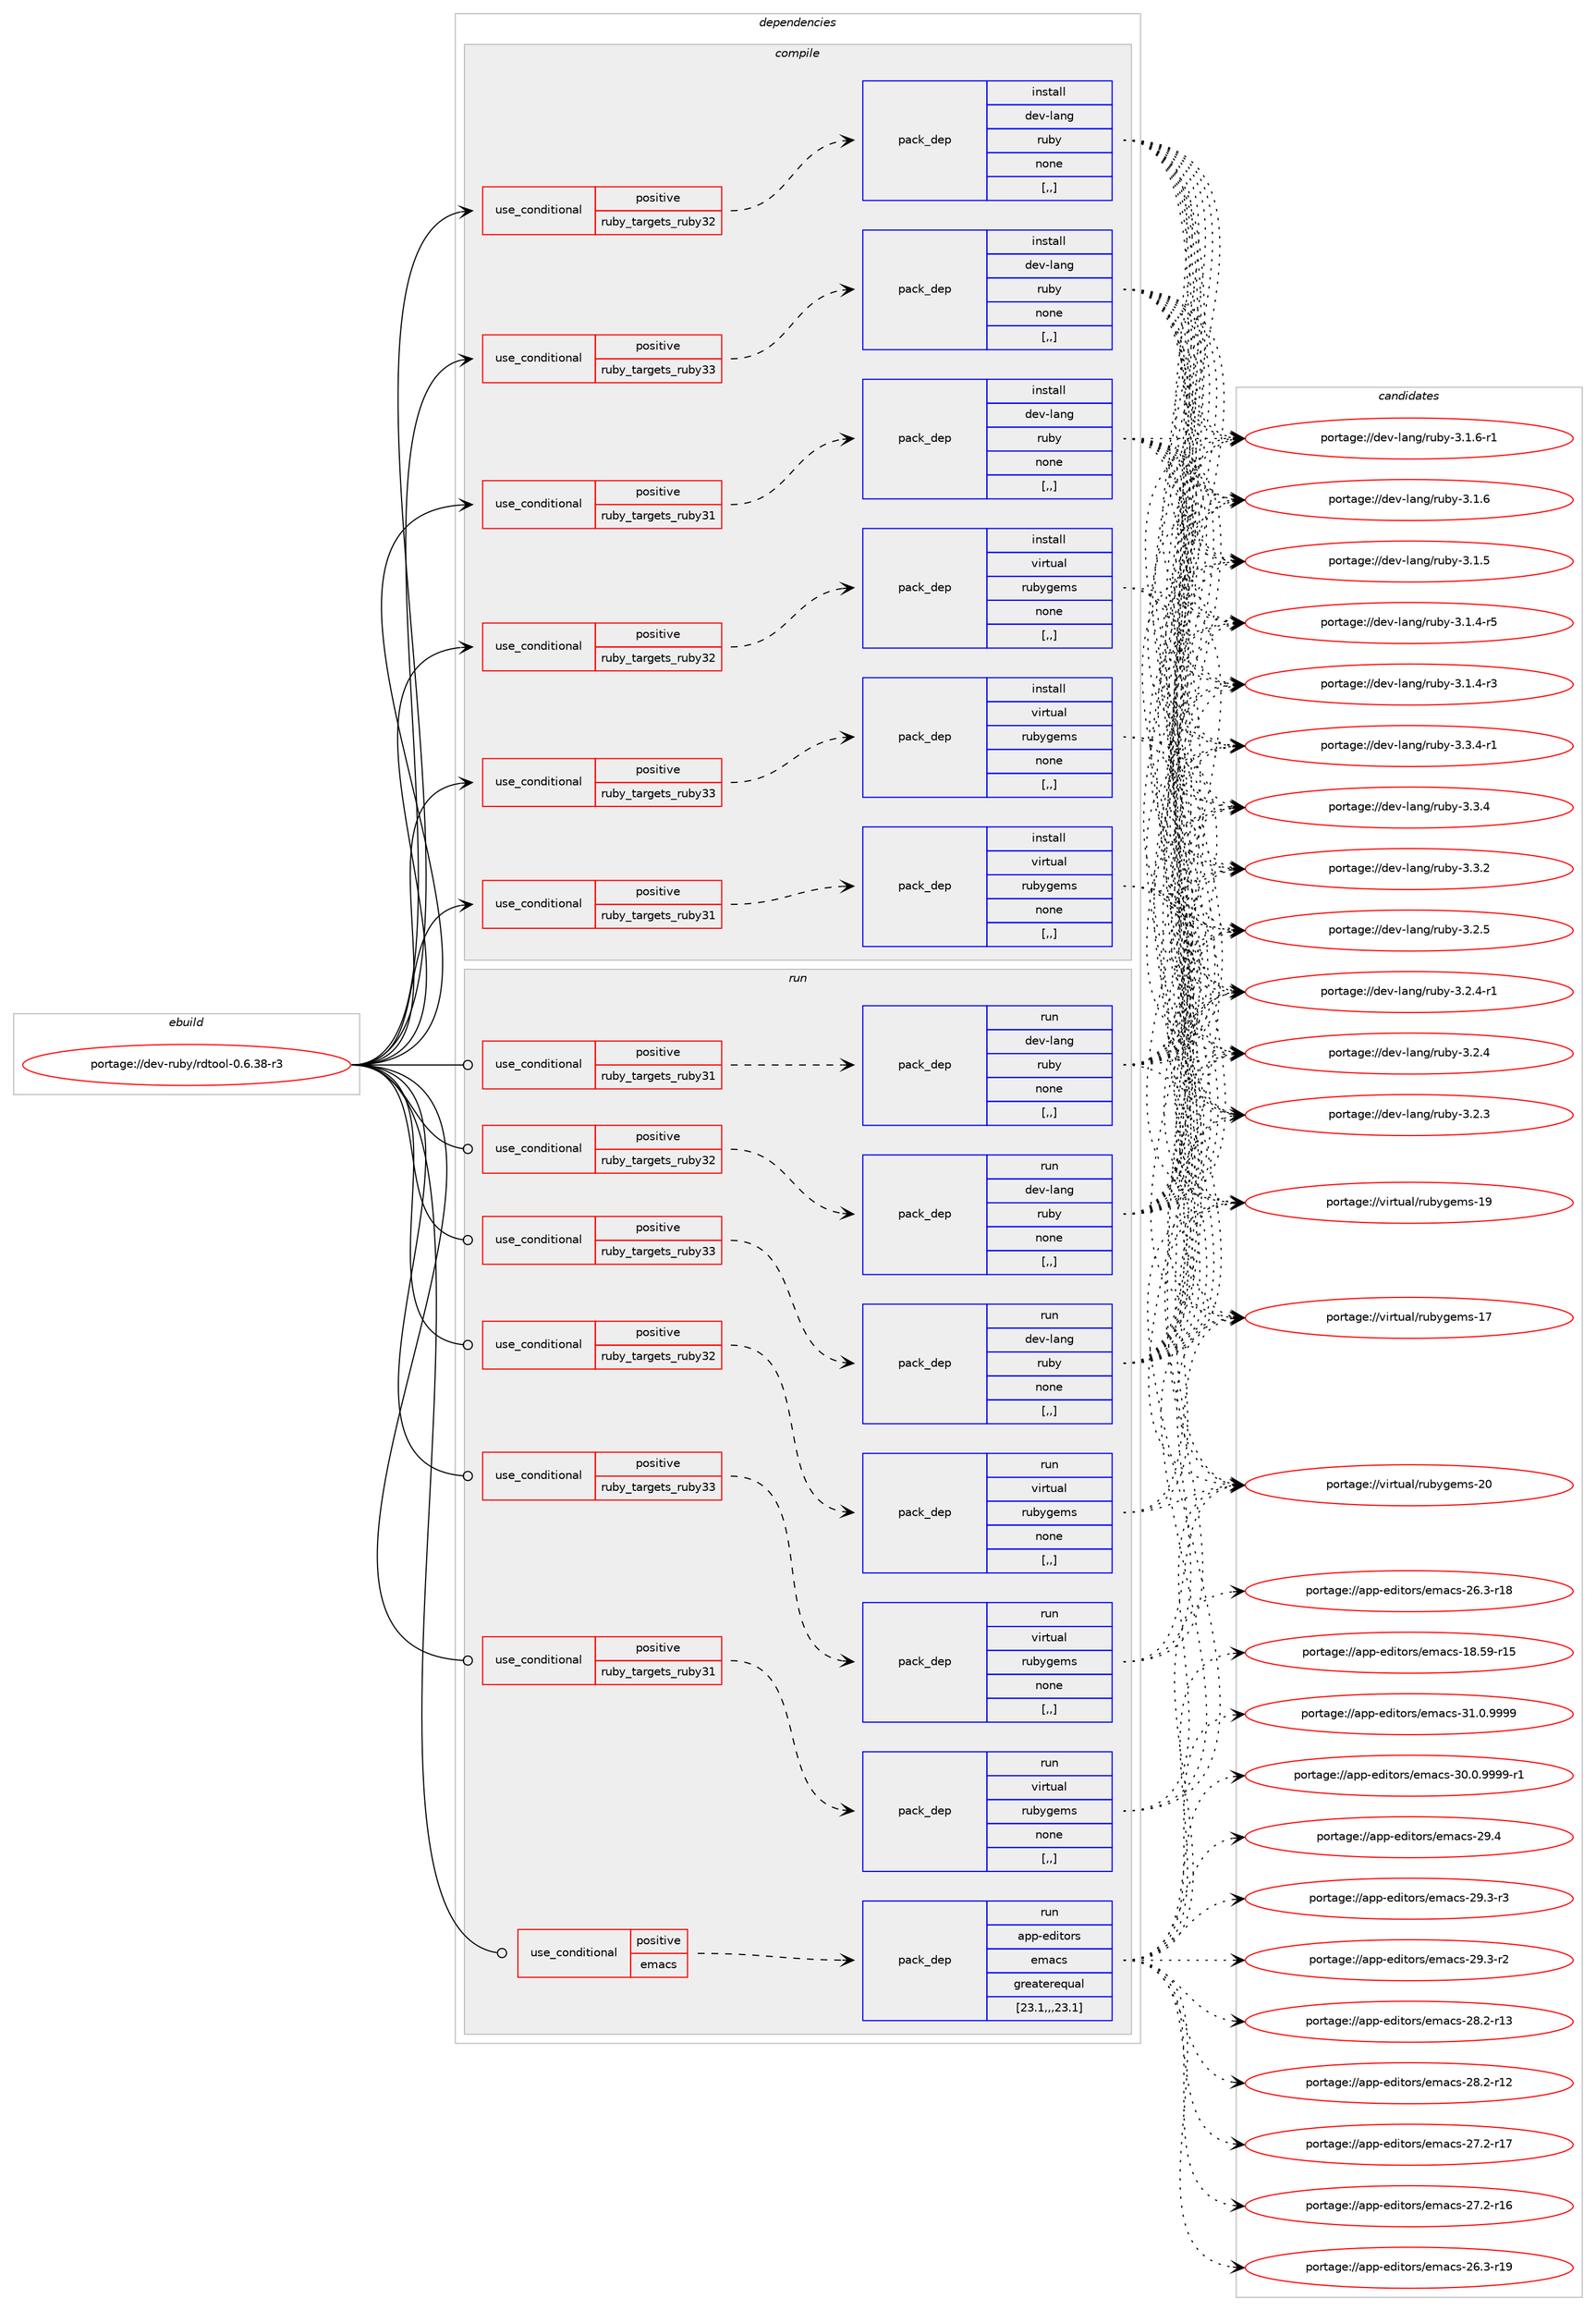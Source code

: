 digraph prolog {

# *************
# Graph options
# *************

newrank=true;
concentrate=true;
compound=true;
graph [rankdir=LR,fontname=Helvetica,fontsize=10,ranksep=1.5];#, ranksep=2.5, nodesep=0.2];
edge  [arrowhead=vee];
node  [fontname=Helvetica,fontsize=10];

# **********
# The ebuild
# **********

subgraph cluster_leftcol {
color=gray;
label=<<i>ebuild</i>>;
id [label="portage://dev-ruby/rdtool-0.6.38-r3", color=red, width=4, href="../dev-ruby/rdtool-0.6.38-r3.svg"];
}

# ****************
# The dependencies
# ****************

subgraph cluster_midcol {
color=gray;
label=<<i>dependencies</i>>;
subgraph cluster_compile {
fillcolor="#eeeeee";
style=filled;
label=<<i>compile</i>>;
subgraph cond54026 {
dependency197651 [label=<<TABLE BORDER="0" CELLBORDER="1" CELLSPACING="0" CELLPADDING="4"><TR><TD ROWSPAN="3" CELLPADDING="10">use_conditional</TD></TR><TR><TD>positive</TD></TR><TR><TD>ruby_targets_ruby31</TD></TR></TABLE>>, shape=none, color=red];
subgraph pack142268 {
dependency197652 [label=<<TABLE BORDER="0" CELLBORDER="1" CELLSPACING="0" CELLPADDING="4" WIDTH="220"><TR><TD ROWSPAN="6" CELLPADDING="30">pack_dep</TD></TR><TR><TD WIDTH="110">install</TD></TR><TR><TD>dev-lang</TD></TR><TR><TD>ruby</TD></TR><TR><TD>none</TD></TR><TR><TD>[,,]</TD></TR></TABLE>>, shape=none, color=blue];
}
dependency197651:e -> dependency197652:w [weight=20,style="dashed",arrowhead="vee"];
}
id:e -> dependency197651:w [weight=20,style="solid",arrowhead="vee"];
subgraph cond54027 {
dependency197653 [label=<<TABLE BORDER="0" CELLBORDER="1" CELLSPACING="0" CELLPADDING="4"><TR><TD ROWSPAN="3" CELLPADDING="10">use_conditional</TD></TR><TR><TD>positive</TD></TR><TR><TD>ruby_targets_ruby31</TD></TR></TABLE>>, shape=none, color=red];
subgraph pack142269 {
dependency197654 [label=<<TABLE BORDER="0" CELLBORDER="1" CELLSPACING="0" CELLPADDING="4" WIDTH="220"><TR><TD ROWSPAN="6" CELLPADDING="30">pack_dep</TD></TR><TR><TD WIDTH="110">install</TD></TR><TR><TD>virtual</TD></TR><TR><TD>rubygems</TD></TR><TR><TD>none</TD></TR><TR><TD>[,,]</TD></TR></TABLE>>, shape=none, color=blue];
}
dependency197653:e -> dependency197654:w [weight=20,style="dashed",arrowhead="vee"];
}
id:e -> dependency197653:w [weight=20,style="solid",arrowhead="vee"];
subgraph cond54028 {
dependency197655 [label=<<TABLE BORDER="0" CELLBORDER="1" CELLSPACING="0" CELLPADDING="4"><TR><TD ROWSPAN="3" CELLPADDING="10">use_conditional</TD></TR><TR><TD>positive</TD></TR><TR><TD>ruby_targets_ruby32</TD></TR></TABLE>>, shape=none, color=red];
subgraph pack142270 {
dependency197656 [label=<<TABLE BORDER="0" CELLBORDER="1" CELLSPACING="0" CELLPADDING="4" WIDTH="220"><TR><TD ROWSPAN="6" CELLPADDING="30">pack_dep</TD></TR><TR><TD WIDTH="110">install</TD></TR><TR><TD>dev-lang</TD></TR><TR><TD>ruby</TD></TR><TR><TD>none</TD></TR><TR><TD>[,,]</TD></TR></TABLE>>, shape=none, color=blue];
}
dependency197655:e -> dependency197656:w [weight=20,style="dashed",arrowhead="vee"];
}
id:e -> dependency197655:w [weight=20,style="solid",arrowhead="vee"];
subgraph cond54029 {
dependency197657 [label=<<TABLE BORDER="0" CELLBORDER="1" CELLSPACING="0" CELLPADDING="4"><TR><TD ROWSPAN="3" CELLPADDING="10">use_conditional</TD></TR><TR><TD>positive</TD></TR><TR><TD>ruby_targets_ruby32</TD></TR></TABLE>>, shape=none, color=red];
subgraph pack142271 {
dependency197658 [label=<<TABLE BORDER="0" CELLBORDER="1" CELLSPACING="0" CELLPADDING="4" WIDTH="220"><TR><TD ROWSPAN="6" CELLPADDING="30">pack_dep</TD></TR><TR><TD WIDTH="110">install</TD></TR><TR><TD>virtual</TD></TR><TR><TD>rubygems</TD></TR><TR><TD>none</TD></TR><TR><TD>[,,]</TD></TR></TABLE>>, shape=none, color=blue];
}
dependency197657:e -> dependency197658:w [weight=20,style="dashed",arrowhead="vee"];
}
id:e -> dependency197657:w [weight=20,style="solid",arrowhead="vee"];
subgraph cond54030 {
dependency197659 [label=<<TABLE BORDER="0" CELLBORDER="1" CELLSPACING="0" CELLPADDING="4"><TR><TD ROWSPAN="3" CELLPADDING="10">use_conditional</TD></TR><TR><TD>positive</TD></TR><TR><TD>ruby_targets_ruby33</TD></TR></TABLE>>, shape=none, color=red];
subgraph pack142272 {
dependency197660 [label=<<TABLE BORDER="0" CELLBORDER="1" CELLSPACING="0" CELLPADDING="4" WIDTH="220"><TR><TD ROWSPAN="6" CELLPADDING="30">pack_dep</TD></TR><TR><TD WIDTH="110">install</TD></TR><TR><TD>dev-lang</TD></TR><TR><TD>ruby</TD></TR><TR><TD>none</TD></TR><TR><TD>[,,]</TD></TR></TABLE>>, shape=none, color=blue];
}
dependency197659:e -> dependency197660:w [weight=20,style="dashed",arrowhead="vee"];
}
id:e -> dependency197659:w [weight=20,style="solid",arrowhead="vee"];
subgraph cond54031 {
dependency197661 [label=<<TABLE BORDER="0" CELLBORDER="1" CELLSPACING="0" CELLPADDING="4"><TR><TD ROWSPAN="3" CELLPADDING="10">use_conditional</TD></TR><TR><TD>positive</TD></TR><TR><TD>ruby_targets_ruby33</TD></TR></TABLE>>, shape=none, color=red];
subgraph pack142273 {
dependency197662 [label=<<TABLE BORDER="0" CELLBORDER="1" CELLSPACING="0" CELLPADDING="4" WIDTH="220"><TR><TD ROWSPAN="6" CELLPADDING="30">pack_dep</TD></TR><TR><TD WIDTH="110">install</TD></TR><TR><TD>virtual</TD></TR><TR><TD>rubygems</TD></TR><TR><TD>none</TD></TR><TR><TD>[,,]</TD></TR></TABLE>>, shape=none, color=blue];
}
dependency197661:e -> dependency197662:w [weight=20,style="dashed",arrowhead="vee"];
}
id:e -> dependency197661:w [weight=20,style="solid",arrowhead="vee"];
}
subgraph cluster_compileandrun {
fillcolor="#eeeeee";
style=filled;
label=<<i>compile and run</i>>;
}
subgraph cluster_run {
fillcolor="#eeeeee";
style=filled;
label=<<i>run</i>>;
subgraph cond54032 {
dependency197663 [label=<<TABLE BORDER="0" CELLBORDER="1" CELLSPACING="0" CELLPADDING="4"><TR><TD ROWSPAN="3" CELLPADDING="10">use_conditional</TD></TR><TR><TD>positive</TD></TR><TR><TD>emacs</TD></TR></TABLE>>, shape=none, color=red];
subgraph pack142274 {
dependency197664 [label=<<TABLE BORDER="0" CELLBORDER="1" CELLSPACING="0" CELLPADDING="4" WIDTH="220"><TR><TD ROWSPAN="6" CELLPADDING="30">pack_dep</TD></TR><TR><TD WIDTH="110">run</TD></TR><TR><TD>app-editors</TD></TR><TR><TD>emacs</TD></TR><TR><TD>greaterequal</TD></TR><TR><TD>[23.1,,,23.1]</TD></TR></TABLE>>, shape=none, color=blue];
}
dependency197663:e -> dependency197664:w [weight=20,style="dashed",arrowhead="vee"];
}
id:e -> dependency197663:w [weight=20,style="solid",arrowhead="odot"];
subgraph cond54033 {
dependency197665 [label=<<TABLE BORDER="0" CELLBORDER="1" CELLSPACING="0" CELLPADDING="4"><TR><TD ROWSPAN="3" CELLPADDING="10">use_conditional</TD></TR><TR><TD>positive</TD></TR><TR><TD>ruby_targets_ruby31</TD></TR></TABLE>>, shape=none, color=red];
subgraph pack142275 {
dependency197666 [label=<<TABLE BORDER="0" CELLBORDER="1" CELLSPACING="0" CELLPADDING="4" WIDTH="220"><TR><TD ROWSPAN="6" CELLPADDING="30">pack_dep</TD></TR><TR><TD WIDTH="110">run</TD></TR><TR><TD>dev-lang</TD></TR><TR><TD>ruby</TD></TR><TR><TD>none</TD></TR><TR><TD>[,,]</TD></TR></TABLE>>, shape=none, color=blue];
}
dependency197665:e -> dependency197666:w [weight=20,style="dashed",arrowhead="vee"];
}
id:e -> dependency197665:w [weight=20,style="solid",arrowhead="odot"];
subgraph cond54034 {
dependency197667 [label=<<TABLE BORDER="0" CELLBORDER="1" CELLSPACING="0" CELLPADDING="4"><TR><TD ROWSPAN="3" CELLPADDING="10">use_conditional</TD></TR><TR><TD>positive</TD></TR><TR><TD>ruby_targets_ruby31</TD></TR></TABLE>>, shape=none, color=red];
subgraph pack142276 {
dependency197668 [label=<<TABLE BORDER="0" CELLBORDER="1" CELLSPACING="0" CELLPADDING="4" WIDTH="220"><TR><TD ROWSPAN="6" CELLPADDING="30">pack_dep</TD></TR><TR><TD WIDTH="110">run</TD></TR><TR><TD>virtual</TD></TR><TR><TD>rubygems</TD></TR><TR><TD>none</TD></TR><TR><TD>[,,]</TD></TR></TABLE>>, shape=none, color=blue];
}
dependency197667:e -> dependency197668:w [weight=20,style="dashed",arrowhead="vee"];
}
id:e -> dependency197667:w [weight=20,style="solid",arrowhead="odot"];
subgraph cond54035 {
dependency197669 [label=<<TABLE BORDER="0" CELLBORDER="1" CELLSPACING="0" CELLPADDING="4"><TR><TD ROWSPAN="3" CELLPADDING="10">use_conditional</TD></TR><TR><TD>positive</TD></TR><TR><TD>ruby_targets_ruby32</TD></TR></TABLE>>, shape=none, color=red];
subgraph pack142277 {
dependency197670 [label=<<TABLE BORDER="0" CELLBORDER="1" CELLSPACING="0" CELLPADDING="4" WIDTH="220"><TR><TD ROWSPAN="6" CELLPADDING="30">pack_dep</TD></TR><TR><TD WIDTH="110">run</TD></TR><TR><TD>dev-lang</TD></TR><TR><TD>ruby</TD></TR><TR><TD>none</TD></TR><TR><TD>[,,]</TD></TR></TABLE>>, shape=none, color=blue];
}
dependency197669:e -> dependency197670:w [weight=20,style="dashed",arrowhead="vee"];
}
id:e -> dependency197669:w [weight=20,style="solid",arrowhead="odot"];
subgraph cond54036 {
dependency197671 [label=<<TABLE BORDER="0" CELLBORDER="1" CELLSPACING="0" CELLPADDING="4"><TR><TD ROWSPAN="3" CELLPADDING="10">use_conditional</TD></TR><TR><TD>positive</TD></TR><TR><TD>ruby_targets_ruby32</TD></TR></TABLE>>, shape=none, color=red];
subgraph pack142278 {
dependency197672 [label=<<TABLE BORDER="0" CELLBORDER="1" CELLSPACING="0" CELLPADDING="4" WIDTH="220"><TR><TD ROWSPAN="6" CELLPADDING="30">pack_dep</TD></TR><TR><TD WIDTH="110">run</TD></TR><TR><TD>virtual</TD></TR><TR><TD>rubygems</TD></TR><TR><TD>none</TD></TR><TR><TD>[,,]</TD></TR></TABLE>>, shape=none, color=blue];
}
dependency197671:e -> dependency197672:w [weight=20,style="dashed",arrowhead="vee"];
}
id:e -> dependency197671:w [weight=20,style="solid",arrowhead="odot"];
subgraph cond54037 {
dependency197673 [label=<<TABLE BORDER="0" CELLBORDER="1" CELLSPACING="0" CELLPADDING="4"><TR><TD ROWSPAN="3" CELLPADDING="10">use_conditional</TD></TR><TR><TD>positive</TD></TR><TR><TD>ruby_targets_ruby33</TD></TR></TABLE>>, shape=none, color=red];
subgraph pack142279 {
dependency197674 [label=<<TABLE BORDER="0" CELLBORDER="1" CELLSPACING="0" CELLPADDING="4" WIDTH="220"><TR><TD ROWSPAN="6" CELLPADDING="30">pack_dep</TD></TR><TR><TD WIDTH="110">run</TD></TR><TR><TD>dev-lang</TD></TR><TR><TD>ruby</TD></TR><TR><TD>none</TD></TR><TR><TD>[,,]</TD></TR></TABLE>>, shape=none, color=blue];
}
dependency197673:e -> dependency197674:w [weight=20,style="dashed",arrowhead="vee"];
}
id:e -> dependency197673:w [weight=20,style="solid",arrowhead="odot"];
subgraph cond54038 {
dependency197675 [label=<<TABLE BORDER="0" CELLBORDER="1" CELLSPACING="0" CELLPADDING="4"><TR><TD ROWSPAN="3" CELLPADDING="10">use_conditional</TD></TR><TR><TD>positive</TD></TR><TR><TD>ruby_targets_ruby33</TD></TR></TABLE>>, shape=none, color=red];
subgraph pack142280 {
dependency197676 [label=<<TABLE BORDER="0" CELLBORDER="1" CELLSPACING="0" CELLPADDING="4" WIDTH="220"><TR><TD ROWSPAN="6" CELLPADDING="30">pack_dep</TD></TR><TR><TD WIDTH="110">run</TD></TR><TR><TD>virtual</TD></TR><TR><TD>rubygems</TD></TR><TR><TD>none</TD></TR><TR><TD>[,,]</TD></TR></TABLE>>, shape=none, color=blue];
}
dependency197675:e -> dependency197676:w [weight=20,style="dashed",arrowhead="vee"];
}
id:e -> dependency197675:w [weight=20,style="solid",arrowhead="odot"];
}
}

# **************
# The candidates
# **************

subgraph cluster_choices {
rank=same;
color=gray;
label=<<i>candidates</i>>;

subgraph choice142268 {
color=black;
nodesep=1;
choice100101118451089711010347114117981214551465146524511449 [label="portage://dev-lang/ruby-3.3.4-r1", color=red, width=4,href="../dev-lang/ruby-3.3.4-r1.svg"];
choice10010111845108971101034711411798121455146514652 [label="portage://dev-lang/ruby-3.3.4", color=red, width=4,href="../dev-lang/ruby-3.3.4.svg"];
choice10010111845108971101034711411798121455146514650 [label="portage://dev-lang/ruby-3.3.2", color=red, width=4,href="../dev-lang/ruby-3.3.2.svg"];
choice10010111845108971101034711411798121455146504653 [label="portage://dev-lang/ruby-3.2.5", color=red, width=4,href="../dev-lang/ruby-3.2.5.svg"];
choice100101118451089711010347114117981214551465046524511449 [label="portage://dev-lang/ruby-3.2.4-r1", color=red, width=4,href="../dev-lang/ruby-3.2.4-r1.svg"];
choice10010111845108971101034711411798121455146504652 [label="portage://dev-lang/ruby-3.2.4", color=red, width=4,href="../dev-lang/ruby-3.2.4.svg"];
choice10010111845108971101034711411798121455146504651 [label="portage://dev-lang/ruby-3.2.3", color=red, width=4,href="../dev-lang/ruby-3.2.3.svg"];
choice100101118451089711010347114117981214551464946544511449 [label="portage://dev-lang/ruby-3.1.6-r1", color=red, width=4,href="../dev-lang/ruby-3.1.6-r1.svg"];
choice10010111845108971101034711411798121455146494654 [label="portage://dev-lang/ruby-3.1.6", color=red, width=4,href="../dev-lang/ruby-3.1.6.svg"];
choice10010111845108971101034711411798121455146494653 [label="portage://dev-lang/ruby-3.1.5", color=red, width=4,href="../dev-lang/ruby-3.1.5.svg"];
choice100101118451089711010347114117981214551464946524511453 [label="portage://dev-lang/ruby-3.1.4-r5", color=red, width=4,href="../dev-lang/ruby-3.1.4-r5.svg"];
choice100101118451089711010347114117981214551464946524511451 [label="portage://dev-lang/ruby-3.1.4-r3", color=red, width=4,href="../dev-lang/ruby-3.1.4-r3.svg"];
dependency197652:e -> choice100101118451089711010347114117981214551465146524511449:w [style=dotted,weight="100"];
dependency197652:e -> choice10010111845108971101034711411798121455146514652:w [style=dotted,weight="100"];
dependency197652:e -> choice10010111845108971101034711411798121455146514650:w [style=dotted,weight="100"];
dependency197652:e -> choice10010111845108971101034711411798121455146504653:w [style=dotted,weight="100"];
dependency197652:e -> choice100101118451089711010347114117981214551465046524511449:w [style=dotted,weight="100"];
dependency197652:e -> choice10010111845108971101034711411798121455146504652:w [style=dotted,weight="100"];
dependency197652:e -> choice10010111845108971101034711411798121455146504651:w [style=dotted,weight="100"];
dependency197652:e -> choice100101118451089711010347114117981214551464946544511449:w [style=dotted,weight="100"];
dependency197652:e -> choice10010111845108971101034711411798121455146494654:w [style=dotted,weight="100"];
dependency197652:e -> choice10010111845108971101034711411798121455146494653:w [style=dotted,weight="100"];
dependency197652:e -> choice100101118451089711010347114117981214551464946524511453:w [style=dotted,weight="100"];
dependency197652:e -> choice100101118451089711010347114117981214551464946524511451:w [style=dotted,weight="100"];
}
subgraph choice142269 {
color=black;
nodesep=1;
choice118105114116117971084711411798121103101109115455048 [label="portage://virtual/rubygems-20", color=red, width=4,href="../virtual/rubygems-20.svg"];
choice118105114116117971084711411798121103101109115454957 [label="portage://virtual/rubygems-19", color=red, width=4,href="../virtual/rubygems-19.svg"];
choice118105114116117971084711411798121103101109115454955 [label="portage://virtual/rubygems-17", color=red, width=4,href="../virtual/rubygems-17.svg"];
dependency197654:e -> choice118105114116117971084711411798121103101109115455048:w [style=dotted,weight="100"];
dependency197654:e -> choice118105114116117971084711411798121103101109115454957:w [style=dotted,weight="100"];
dependency197654:e -> choice118105114116117971084711411798121103101109115454955:w [style=dotted,weight="100"];
}
subgraph choice142270 {
color=black;
nodesep=1;
choice100101118451089711010347114117981214551465146524511449 [label="portage://dev-lang/ruby-3.3.4-r1", color=red, width=4,href="../dev-lang/ruby-3.3.4-r1.svg"];
choice10010111845108971101034711411798121455146514652 [label="portage://dev-lang/ruby-3.3.4", color=red, width=4,href="../dev-lang/ruby-3.3.4.svg"];
choice10010111845108971101034711411798121455146514650 [label="portage://dev-lang/ruby-3.3.2", color=red, width=4,href="../dev-lang/ruby-3.3.2.svg"];
choice10010111845108971101034711411798121455146504653 [label="portage://dev-lang/ruby-3.2.5", color=red, width=4,href="../dev-lang/ruby-3.2.5.svg"];
choice100101118451089711010347114117981214551465046524511449 [label="portage://dev-lang/ruby-3.2.4-r1", color=red, width=4,href="../dev-lang/ruby-3.2.4-r1.svg"];
choice10010111845108971101034711411798121455146504652 [label="portage://dev-lang/ruby-3.2.4", color=red, width=4,href="../dev-lang/ruby-3.2.4.svg"];
choice10010111845108971101034711411798121455146504651 [label="portage://dev-lang/ruby-3.2.3", color=red, width=4,href="../dev-lang/ruby-3.2.3.svg"];
choice100101118451089711010347114117981214551464946544511449 [label="portage://dev-lang/ruby-3.1.6-r1", color=red, width=4,href="../dev-lang/ruby-3.1.6-r1.svg"];
choice10010111845108971101034711411798121455146494654 [label="portage://dev-lang/ruby-3.1.6", color=red, width=4,href="../dev-lang/ruby-3.1.6.svg"];
choice10010111845108971101034711411798121455146494653 [label="portage://dev-lang/ruby-3.1.5", color=red, width=4,href="../dev-lang/ruby-3.1.5.svg"];
choice100101118451089711010347114117981214551464946524511453 [label="portage://dev-lang/ruby-3.1.4-r5", color=red, width=4,href="../dev-lang/ruby-3.1.4-r5.svg"];
choice100101118451089711010347114117981214551464946524511451 [label="portage://dev-lang/ruby-3.1.4-r3", color=red, width=4,href="../dev-lang/ruby-3.1.4-r3.svg"];
dependency197656:e -> choice100101118451089711010347114117981214551465146524511449:w [style=dotted,weight="100"];
dependency197656:e -> choice10010111845108971101034711411798121455146514652:w [style=dotted,weight="100"];
dependency197656:e -> choice10010111845108971101034711411798121455146514650:w [style=dotted,weight="100"];
dependency197656:e -> choice10010111845108971101034711411798121455146504653:w [style=dotted,weight="100"];
dependency197656:e -> choice100101118451089711010347114117981214551465046524511449:w [style=dotted,weight="100"];
dependency197656:e -> choice10010111845108971101034711411798121455146504652:w [style=dotted,weight="100"];
dependency197656:e -> choice10010111845108971101034711411798121455146504651:w [style=dotted,weight="100"];
dependency197656:e -> choice100101118451089711010347114117981214551464946544511449:w [style=dotted,weight="100"];
dependency197656:e -> choice10010111845108971101034711411798121455146494654:w [style=dotted,weight="100"];
dependency197656:e -> choice10010111845108971101034711411798121455146494653:w [style=dotted,weight="100"];
dependency197656:e -> choice100101118451089711010347114117981214551464946524511453:w [style=dotted,weight="100"];
dependency197656:e -> choice100101118451089711010347114117981214551464946524511451:w [style=dotted,weight="100"];
}
subgraph choice142271 {
color=black;
nodesep=1;
choice118105114116117971084711411798121103101109115455048 [label="portage://virtual/rubygems-20", color=red, width=4,href="../virtual/rubygems-20.svg"];
choice118105114116117971084711411798121103101109115454957 [label="portage://virtual/rubygems-19", color=red, width=4,href="../virtual/rubygems-19.svg"];
choice118105114116117971084711411798121103101109115454955 [label="portage://virtual/rubygems-17", color=red, width=4,href="../virtual/rubygems-17.svg"];
dependency197658:e -> choice118105114116117971084711411798121103101109115455048:w [style=dotted,weight="100"];
dependency197658:e -> choice118105114116117971084711411798121103101109115454957:w [style=dotted,weight="100"];
dependency197658:e -> choice118105114116117971084711411798121103101109115454955:w [style=dotted,weight="100"];
}
subgraph choice142272 {
color=black;
nodesep=1;
choice100101118451089711010347114117981214551465146524511449 [label="portage://dev-lang/ruby-3.3.4-r1", color=red, width=4,href="../dev-lang/ruby-3.3.4-r1.svg"];
choice10010111845108971101034711411798121455146514652 [label="portage://dev-lang/ruby-3.3.4", color=red, width=4,href="../dev-lang/ruby-3.3.4.svg"];
choice10010111845108971101034711411798121455146514650 [label="portage://dev-lang/ruby-3.3.2", color=red, width=4,href="../dev-lang/ruby-3.3.2.svg"];
choice10010111845108971101034711411798121455146504653 [label="portage://dev-lang/ruby-3.2.5", color=red, width=4,href="../dev-lang/ruby-3.2.5.svg"];
choice100101118451089711010347114117981214551465046524511449 [label="portage://dev-lang/ruby-3.2.4-r1", color=red, width=4,href="../dev-lang/ruby-3.2.4-r1.svg"];
choice10010111845108971101034711411798121455146504652 [label="portage://dev-lang/ruby-3.2.4", color=red, width=4,href="../dev-lang/ruby-3.2.4.svg"];
choice10010111845108971101034711411798121455146504651 [label="portage://dev-lang/ruby-3.2.3", color=red, width=4,href="../dev-lang/ruby-3.2.3.svg"];
choice100101118451089711010347114117981214551464946544511449 [label="portage://dev-lang/ruby-3.1.6-r1", color=red, width=4,href="../dev-lang/ruby-3.1.6-r1.svg"];
choice10010111845108971101034711411798121455146494654 [label="portage://dev-lang/ruby-3.1.6", color=red, width=4,href="../dev-lang/ruby-3.1.6.svg"];
choice10010111845108971101034711411798121455146494653 [label="portage://dev-lang/ruby-3.1.5", color=red, width=4,href="../dev-lang/ruby-3.1.5.svg"];
choice100101118451089711010347114117981214551464946524511453 [label="portage://dev-lang/ruby-3.1.4-r5", color=red, width=4,href="../dev-lang/ruby-3.1.4-r5.svg"];
choice100101118451089711010347114117981214551464946524511451 [label="portage://dev-lang/ruby-3.1.4-r3", color=red, width=4,href="../dev-lang/ruby-3.1.4-r3.svg"];
dependency197660:e -> choice100101118451089711010347114117981214551465146524511449:w [style=dotted,weight="100"];
dependency197660:e -> choice10010111845108971101034711411798121455146514652:w [style=dotted,weight="100"];
dependency197660:e -> choice10010111845108971101034711411798121455146514650:w [style=dotted,weight="100"];
dependency197660:e -> choice10010111845108971101034711411798121455146504653:w [style=dotted,weight="100"];
dependency197660:e -> choice100101118451089711010347114117981214551465046524511449:w [style=dotted,weight="100"];
dependency197660:e -> choice10010111845108971101034711411798121455146504652:w [style=dotted,weight="100"];
dependency197660:e -> choice10010111845108971101034711411798121455146504651:w [style=dotted,weight="100"];
dependency197660:e -> choice100101118451089711010347114117981214551464946544511449:w [style=dotted,weight="100"];
dependency197660:e -> choice10010111845108971101034711411798121455146494654:w [style=dotted,weight="100"];
dependency197660:e -> choice10010111845108971101034711411798121455146494653:w [style=dotted,weight="100"];
dependency197660:e -> choice100101118451089711010347114117981214551464946524511453:w [style=dotted,weight="100"];
dependency197660:e -> choice100101118451089711010347114117981214551464946524511451:w [style=dotted,weight="100"];
}
subgraph choice142273 {
color=black;
nodesep=1;
choice118105114116117971084711411798121103101109115455048 [label="portage://virtual/rubygems-20", color=red, width=4,href="../virtual/rubygems-20.svg"];
choice118105114116117971084711411798121103101109115454957 [label="portage://virtual/rubygems-19", color=red, width=4,href="../virtual/rubygems-19.svg"];
choice118105114116117971084711411798121103101109115454955 [label="portage://virtual/rubygems-17", color=red, width=4,href="../virtual/rubygems-17.svg"];
dependency197662:e -> choice118105114116117971084711411798121103101109115455048:w [style=dotted,weight="100"];
dependency197662:e -> choice118105114116117971084711411798121103101109115454957:w [style=dotted,weight="100"];
dependency197662:e -> choice118105114116117971084711411798121103101109115454955:w [style=dotted,weight="100"];
}
subgraph choice142274 {
color=black;
nodesep=1;
choice971121124510110010511611111411547101109979911545514946484657575757 [label="portage://app-editors/emacs-31.0.9999", color=red, width=4,href="../app-editors/emacs-31.0.9999.svg"];
choice9711211245101100105116111114115471011099799115455148464846575757574511449 [label="portage://app-editors/emacs-30.0.9999-r1", color=red, width=4,href="../app-editors/emacs-30.0.9999-r1.svg"];
choice97112112451011001051161111141154710110997991154550574652 [label="portage://app-editors/emacs-29.4", color=red, width=4,href="../app-editors/emacs-29.4.svg"];
choice971121124510110010511611111411547101109979911545505746514511451 [label="portage://app-editors/emacs-29.3-r3", color=red, width=4,href="../app-editors/emacs-29.3-r3.svg"];
choice971121124510110010511611111411547101109979911545505746514511450 [label="portage://app-editors/emacs-29.3-r2", color=red, width=4,href="../app-editors/emacs-29.3-r2.svg"];
choice97112112451011001051161111141154710110997991154550564650451144951 [label="portage://app-editors/emacs-28.2-r13", color=red, width=4,href="../app-editors/emacs-28.2-r13.svg"];
choice97112112451011001051161111141154710110997991154550564650451144950 [label="portage://app-editors/emacs-28.2-r12", color=red, width=4,href="../app-editors/emacs-28.2-r12.svg"];
choice97112112451011001051161111141154710110997991154550554650451144955 [label="portage://app-editors/emacs-27.2-r17", color=red, width=4,href="../app-editors/emacs-27.2-r17.svg"];
choice97112112451011001051161111141154710110997991154550554650451144954 [label="portage://app-editors/emacs-27.2-r16", color=red, width=4,href="../app-editors/emacs-27.2-r16.svg"];
choice97112112451011001051161111141154710110997991154550544651451144957 [label="portage://app-editors/emacs-26.3-r19", color=red, width=4,href="../app-editors/emacs-26.3-r19.svg"];
choice97112112451011001051161111141154710110997991154550544651451144956 [label="portage://app-editors/emacs-26.3-r18", color=red, width=4,href="../app-editors/emacs-26.3-r18.svg"];
choice9711211245101100105116111114115471011099799115454956465357451144953 [label="portage://app-editors/emacs-18.59-r15", color=red, width=4,href="../app-editors/emacs-18.59-r15.svg"];
dependency197664:e -> choice971121124510110010511611111411547101109979911545514946484657575757:w [style=dotted,weight="100"];
dependency197664:e -> choice9711211245101100105116111114115471011099799115455148464846575757574511449:w [style=dotted,weight="100"];
dependency197664:e -> choice97112112451011001051161111141154710110997991154550574652:w [style=dotted,weight="100"];
dependency197664:e -> choice971121124510110010511611111411547101109979911545505746514511451:w [style=dotted,weight="100"];
dependency197664:e -> choice971121124510110010511611111411547101109979911545505746514511450:w [style=dotted,weight="100"];
dependency197664:e -> choice97112112451011001051161111141154710110997991154550564650451144951:w [style=dotted,weight="100"];
dependency197664:e -> choice97112112451011001051161111141154710110997991154550564650451144950:w [style=dotted,weight="100"];
dependency197664:e -> choice97112112451011001051161111141154710110997991154550554650451144955:w [style=dotted,weight="100"];
dependency197664:e -> choice97112112451011001051161111141154710110997991154550554650451144954:w [style=dotted,weight="100"];
dependency197664:e -> choice97112112451011001051161111141154710110997991154550544651451144957:w [style=dotted,weight="100"];
dependency197664:e -> choice97112112451011001051161111141154710110997991154550544651451144956:w [style=dotted,weight="100"];
dependency197664:e -> choice9711211245101100105116111114115471011099799115454956465357451144953:w [style=dotted,weight="100"];
}
subgraph choice142275 {
color=black;
nodesep=1;
choice100101118451089711010347114117981214551465146524511449 [label="portage://dev-lang/ruby-3.3.4-r1", color=red, width=4,href="../dev-lang/ruby-3.3.4-r1.svg"];
choice10010111845108971101034711411798121455146514652 [label="portage://dev-lang/ruby-3.3.4", color=red, width=4,href="../dev-lang/ruby-3.3.4.svg"];
choice10010111845108971101034711411798121455146514650 [label="portage://dev-lang/ruby-3.3.2", color=red, width=4,href="../dev-lang/ruby-3.3.2.svg"];
choice10010111845108971101034711411798121455146504653 [label="portage://dev-lang/ruby-3.2.5", color=red, width=4,href="../dev-lang/ruby-3.2.5.svg"];
choice100101118451089711010347114117981214551465046524511449 [label="portage://dev-lang/ruby-3.2.4-r1", color=red, width=4,href="../dev-lang/ruby-3.2.4-r1.svg"];
choice10010111845108971101034711411798121455146504652 [label="portage://dev-lang/ruby-3.2.4", color=red, width=4,href="../dev-lang/ruby-3.2.4.svg"];
choice10010111845108971101034711411798121455146504651 [label="portage://dev-lang/ruby-3.2.3", color=red, width=4,href="../dev-lang/ruby-3.2.3.svg"];
choice100101118451089711010347114117981214551464946544511449 [label="portage://dev-lang/ruby-3.1.6-r1", color=red, width=4,href="../dev-lang/ruby-3.1.6-r1.svg"];
choice10010111845108971101034711411798121455146494654 [label="portage://dev-lang/ruby-3.1.6", color=red, width=4,href="../dev-lang/ruby-3.1.6.svg"];
choice10010111845108971101034711411798121455146494653 [label="portage://dev-lang/ruby-3.1.5", color=red, width=4,href="../dev-lang/ruby-3.1.5.svg"];
choice100101118451089711010347114117981214551464946524511453 [label="portage://dev-lang/ruby-3.1.4-r5", color=red, width=4,href="../dev-lang/ruby-3.1.4-r5.svg"];
choice100101118451089711010347114117981214551464946524511451 [label="portage://dev-lang/ruby-3.1.4-r3", color=red, width=4,href="../dev-lang/ruby-3.1.4-r3.svg"];
dependency197666:e -> choice100101118451089711010347114117981214551465146524511449:w [style=dotted,weight="100"];
dependency197666:e -> choice10010111845108971101034711411798121455146514652:w [style=dotted,weight="100"];
dependency197666:e -> choice10010111845108971101034711411798121455146514650:w [style=dotted,weight="100"];
dependency197666:e -> choice10010111845108971101034711411798121455146504653:w [style=dotted,weight="100"];
dependency197666:e -> choice100101118451089711010347114117981214551465046524511449:w [style=dotted,weight="100"];
dependency197666:e -> choice10010111845108971101034711411798121455146504652:w [style=dotted,weight="100"];
dependency197666:e -> choice10010111845108971101034711411798121455146504651:w [style=dotted,weight="100"];
dependency197666:e -> choice100101118451089711010347114117981214551464946544511449:w [style=dotted,weight="100"];
dependency197666:e -> choice10010111845108971101034711411798121455146494654:w [style=dotted,weight="100"];
dependency197666:e -> choice10010111845108971101034711411798121455146494653:w [style=dotted,weight="100"];
dependency197666:e -> choice100101118451089711010347114117981214551464946524511453:w [style=dotted,weight="100"];
dependency197666:e -> choice100101118451089711010347114117981214551464946524511451:w [style=dotted,weight="100"];
}
subgraph choice142276 {
color=black;
nodesep=1;
choice118105114116117971084711411798121103101109115455048 [label="portage://virtual/rubygems-20", color=red, width=4,href="../virtual/rubygems-20.svg"];
choice118105114116117971084711411798121103101109115454957 [label="portage://virtual/rubygems-19", color=red, width=4,href="../virtual/rubygems-19.svg"];
choice118105114116117971084711411798121103101109115454955 [label="portage://virtual/rubygems-17", color=red, width=4,href="../virtual/rubygems-17.svg"];
dependency197668:e -> choice118105114116117971084711411798121103101109115455048:w [style=dotted,weight="100"];
dependency197668:e -> choice118105114116117971084711411798121103101109115454957:w [style=dotted,weight="100"];
dependency197668:e -> choice118105114116117971084711411798121103101109115454955:w [style=dotted,weight="100"];
}
subgraph choice142277 {
color=black;
nodesep=1;
choice100101118451089711010347114117981214551465146524511449 [label="portage://dev-lang/ruby-3.3.4-r1", color=red, width=4,href="../dev-lang/ruby-3.3.4-r1.svg"];
choice10010111845108971101034711411798121455146514652 [label="portage://dev-lang/ruby-3.3.4", color=red, width=4,href="../dev-lang/ruby-3.3.4.svg"];
choice10010111845108971101034711411798121455146514650 [label="portage://dev-lang/ruby-3.3.2", color=red, width=4,href="../dev-lang/ruby-3.3.2.svg"];
choice10010111845108971101034711411798121455146504653 [label="portage://dev-lang/ruby-3.2.5", color=red, width=4,href="../dev-lang/ruby-3.2.5.svg"];
choice100101118451089711010347114117981214551465046524511449 [label="portage://dev-lang/ruby-3.2.4-r1", color=red, width=4,href="../dev-lang/ruby-3.2.4-r1.svg"];
choice10010111845108971101034711411798121455146504652 [label="portage://dev-lang/ruby-3.2.4", color=red, width=4,href="../dev-lang/ruby-3.2.4.svg"];
choice10010111845108971101034711411798121455146504651 [label="portage://dev-lang/ruby-3.2.3", color=red, width=4,href="../dev-lang/ruby-3.2.3.svg"];
choice100101118451089711010347114117981214551464946544511449 [label="portage://dev-lang/ruby-3.1.6-r1", color=red, width=4,href="../dev-lang/ruby-3.1.6-r1.svg"];
choice10010111845108971101034711411798121455146494654 [label="portage://dev-lang/ruby-3.1.6", color=red, width=4,href="../dev-lang/ruby-3.1.6.svg"];
choice10010111845108971101034711411798121455146494653 [label="portage://dev-lang/ruby-3.1.5", color=red, width=4,href="../dev-lang/ruby-3.1.5.svg"];
choice100101118451089711010347114117981214551464946524511453 [label="portage://dev-lang/ruby-3.1.4-r5", color=red, width=4,href="../dev-lang/ruby-3.1.4-r5.svg"];
choice100101118451089711010347114117981214551464946524511451 [label="portage://dev-lang/ruby-3.1.4-r3", color=red, width=4,href="../dev-lang/ruby-3.1.4-r3.svg"];
dependency197670:e -> choice100101118451089711010347114117981214551465146524511449:w [style=dotted,weight="100"];
dependency197670:e -> choice10010111845108971101034711411798121455146514652:w [style=dotted,weight="100"];
dependency197670:e -> choice10010111845108971101034711411798121455146514650:w [style=dotted,weight="100"];
dependency197670:e -> choice10010111845108971101034711411798121455146504653:w [style=dotted,weight="100"];
dependency197670:e -> choice100101118451089711010347114117981214551465046524511449:w [style=dotted,weight="100"];
dependency197670:e -> choice10010111845108971101034711411798121455146504652:w [style=dotted,weight="100"];
dependency197670:e -> choice10010111845108971101034711411798121455146504651:w [style=dotted,weight="100"];
dependency197670:e -> choice100101118451089711010347114117981214551464946544511449:w [style=dotted,weight="100"];
dependency197670:e -> choice10010111845108971101034711411798121455146494654:w [style=dotted,weight="100"];
dependency197670:e -> choice10010111845108971101034711411798121455146494653:w [style=dotted,weight="100"];
dependency197670:e -> choice100101118451089711010347114117981214551464946524511453:w [style=dotted,weight="100"];
dependency197670:e -> choice100101118451089711010347114117981214551464946524511451:w [style=dotted,weight="100"];
}
subgraph choice142278 {
color=black;
nodesep=1;
choice118105114116117971084711411798121103101109115455048 [label="portage://virtual/rubygems-20", color=red, width=4,href="../virtual/rubygems-20.svg"];
choice118105114116117971084711411798121103101109115454957 [label="portage://virtual/rubygems-19", color=red, width=4,href="../virtual/rubygems-19.svg"];
choice118105114116117971084711411798121103101109115454955 [label="portage://virtual/rubygems-17", color=red, width=4,href="../virtual/rubygems-17.svg"];
dependency197672:e -> choice118105114116117971084711411798121103101109115455048:w [style=dotted,weight="100"];
dependency197672:e -> choice118105114116117971084711411798121103101109115454957:w [style=dotted,weight="100"];
dependency197672:e -> choice118105114116117971084711411798121103101109115454955:w [style=dotted,weight="100"];
}
subgraph choice142279 {
color=black;
nodesep=1;
choice100101118451089711010347114117981214551465146524511449 [label="portage://dev-lang/ruby-3.3.4-r1", color=red, width=4,href="../dev-lang/ruby-3.3.4-r1.svg"];
choice10010111845108971101034711411798121455146514652 [label="portage://dev-lang/ruby-3.3.4", color=red, width=4,href="../dev-lang/ruby-3.3.4.svg"];
choice10010111845108971101034711411798121455146514650 [label="portage://dev-lang/ruby-3.3.2", color=red, width=4,href="../dev-lang/ruby-3.3.2.svg"];
choice10010111845108971101034711411798121455146504653 [label="portage://dev-lang/ruby-3.2.5", color=red, width=4,href="../dev-lang/ruby-3.2.5.svg"];
choice100101118451089711010347114117981214551465046524511449 [label="portage://dev-lang/ruby-3.2.4-r1", color=red, width=4,href="../dev-lang/ruby-3.2.4-r1.svg"];
choice10010111845108971101034711411798121455146504652 [label="portage://dev-lang/ruby-3.2.4", color=red, width=4,href="../dev-lang/ruby-3.2.4.svg"];
choice10010111845108971101034711411798121455146504651 [label="portage://dev-lang/ruby-3.2.3", color=red, width=4,href="../dev-lang/ruby-3.2.3.svg"];
choice100101118451089711010347114117981214551464946544511449 [label="portage://dev-lang/ruby-3.1.6-r1", color=red, width=4,href="../dev-lang/ruby-3.1.6-r1.svg"];
choice10010111845108971101034711411798121455146494654 [label="portage://dev-lang/ruby-3.1.6", color=red, width=4,href="../dev-lang/ruby-3.1.6.svg"];
choice10010111845108971101034711411798121455146494653 [label="portage://dev-lang/ruby-3.1.5", color=red, width=4,href="../dev-lang/ruby-3.1.5.svg"];
choice100101118451089711010347114117981214551464946524511453 [label="portage://dev-lang/ruby-3.1.4-r5", color=red, width=4,href="../dev-lang/ruby-3.1.4-r5.svg"];
choice100101118451089711010347114117981214551464946524511451 [label="portage://dev-lang/ruby-3.1.4-r3", color=red, width=4,href="../dev-lang/ruby-3.1.4-r3.svg"];
dependency197674:e -> choice100101118451089711010347114117981214551465146524511449:w [style=dotted,weight="100"];
dependency197674:e -> choice10010111845108971101034711411798121455146514652:w [style=dotted,weight="100"];
dependency197674:e -> choice10010111845108971101034711411798121455146514650:w [style=dotted,weight="100"];
dependency197674:e -> choice10010111845108971101034711411798121455146504653:w [style=dotted,weight="100"];
dependency197674:e -> choice100101118451089711010347114117981214551465046524511449:w [style=dotted,weight="100"];
dependency197674:e -> choice10010111845108971101034711411798121455146504652:w [style=dotted,weight="100"];
dependency197674:e -> choice10010111845108971101034711411798121455146504651:w [style=dotted,weight="100"];
dependency197674:e -> choice100101118451089711010347114117981214551464946544511449:w [style=dotted,weight="100"];
dependency197674:e -> choice10010111845108971101034711411798121455146494654:w [style=dotted,weight="100"];
dependency197674:e -> choice10010111845108971101034711411798121455146494653:w [style=dotted,weight="100"];
dependency197674:e -> choice100101118451089711010347114117981214551464946524511453:w [style=dotted,weight="100"];
dependency197674:e -> choice100101118451089711010347114117981214551464946524511451:w [style=dotted,weight="100"];
}
subgraph choice142280 {
color=black;
nodesep=1;
choice118105114116117971084711411798121103101109115455048 [label="portage://virtual/rubygems-20", color=red, width=4,href="../virtual/rubygems-20.svg"];
choice118105114116117971084711411798121103101109115454957 [label="portage://virtual/rubygems-19", color=red, width=4,href="../virtual/rubygems-19.svg"];
choice118105114116117971084711411798121103101109115454955 [label="portage://virtual/rubygems-17", color=red, width=4,href="../virtual/rubygems-17.svg"];
dependency197676:e -> choice118105114116117971084711411798121103101109115455048:w [style=dotted,weight="100"];
dependency197676:e -> choice118105114116117971084711411798121103101109115454957:w [style=dotted,weight="100"];
dependency197676:e -> choice118105114116117971084711411798121103101109115454955:w [style=dotted,weight="100"];
}
}

}
